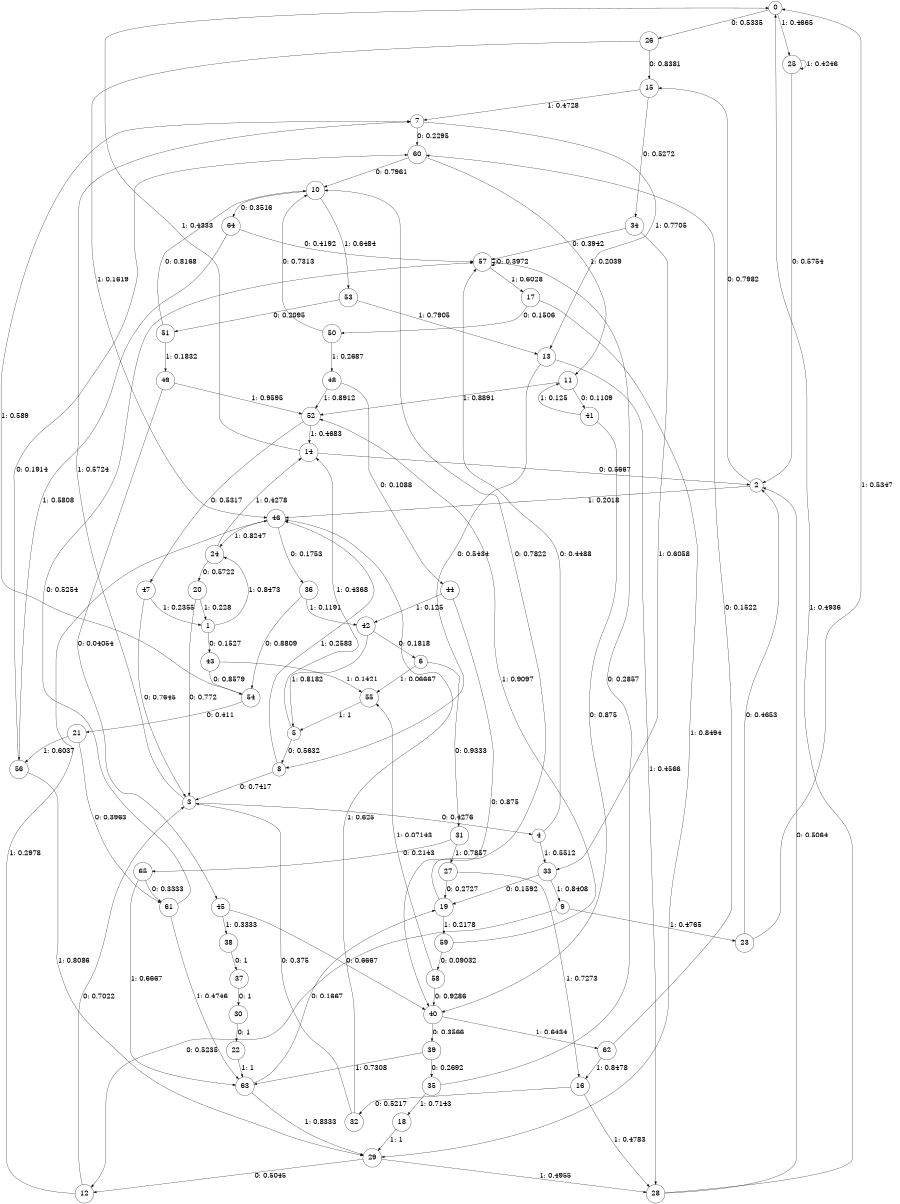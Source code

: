 digraph "ch6randomL10" {
size = "6,8.5";
ratio = "fill";
node [shape = circle];
node [fontsize = 24];
edge [fontsize = 24];
0 -> 26 [label = "0: 0.5335   "];
0 -> 25 [label = "1: 0.4665   "];
1 -> 43 [label = "0: 0.1527   "];
1 -> 24 [label = "1: 0.8473   "];
2 -> 15 [label = "0: 0.7982   "];
2 -> 46 [label = "1: 0.2018   "];
3 -> 4 [label = "0: 0.4276   "];
3 -> 7 [label = "1: 0.5724   "];
4 -> 57 [label = "0: 0.4488   "];
4 -> 33 [label = "1: 0.5512   "];
5 -> 8 [label = "0: 0.5632   "];
5 -> 14 [label = "1: 0.4368   "];
6 -> 31 [label = "0: 0.9333   "];
6 -> 55 [label = "1: 0.06667  "];
7 -> 60 [label = "0: 0.2295   "];
7 -> 13 [label = "1: 0.7705   "];
8 -> 3 [label = "0: 0.7417   "];
8 -> 46 [label = "1: 0.2583   "];
9 -> 12 [label = "0: 0.5235   "];
9 -> 23 [label = "1: 0.4765   "];
10 -> 64 [label = "0: 0.3516   "];
10 -> 53 [label = "1: 0.6484   "];
11 -> 41 [label = "0: 0.1109   "];
11 -> 52 [label = "1: 0.8891   "];
12 -> 3 [label = "0: 0.7022   "];
12 -> 46 [label = "1: 0.2978   "];
13 -> 8 [label = "0: 0.5434   "];
13 -> 28 [label = "1: 0.4566   "];
14 -> 2 [label = "0: 0.5667   "];
14 -> 0 [label = "1: 0.4333   "];
15 -> 34 [label = "0: 0.5272   "];
15 -> 7 [label = "1: 0.4728   "];
16 -> 32 [label = "0: 0.5217   "];
16 -> 28 [label = "1: 0.4783   "];
17 -> 50 [label = "0: 0.1506   "];
17 -> 29 [label = "1: 0.8494   "];
18 -> 29 [label = "1: 1        "];
19 -> 10 [label = "0: 0.7822   "];
19 -> 59 [label = "1: 0.2178   "];
20 -> 3 [label = "0: 0.772    "];
20 -> 1 [label = "1: 0.228    "];
21 -> 61 [label = "0: 0.3963   "];
21 -> 56 [label = "1: 0.6037   "];
22 -> 63 [label = "1: 1        "];
23 -> 2 [label = "0: 0.4653   "];
23 -> 0 [label = "1: 0.5347   "];
24 -> 20 [label = "0: 0.5722   "];
24 -> 14 [label = "1: 0.4278   "];
25 -> 2 [label = "0: 0.5754   "];
25 -> 25 [label = "1: 0.4246   "];
26 -> 15 [label = "0: 0.8381   "];
26 -> 46 [label = "1: 0.1619   "];
27 -> 19 [label = "0: 0.2727   "];
27 -> 16 [label = "1: 0.7273   "];
28 -> 2 [label = "0: 0.5064   "];
28 -> 0 [label = "1: 0.4936   "];
29 -> 12 [label = "0: 0.5045   "];
29 -> 28 [label = "1: 0.4955   "];
30 -> 22 [label = "0: 1        "];
31 -> 65 [label = "0: 0.2143   "];
31 -> 27 [label = "1: 0.7857   "];
32 -> 3 [label = "0: 0.375    "];
32 -> 46 [label = "1: 0.625    "];
33 -> 19 [label = "0: 0.1592   "];
33 -> 9 [label = "1: 0.8408   "];
34 -> 57 [label = "0: 0.3942   "];
34 -> 33 [label = "1: 0.6058   "];
35 -> 57 [label = "0: 0.2857   "];
35 -> 18 [label = "1: 0.7143   "];
36 -> 54 [label = "0: 0.8809   "];
36 -> 42 [label = "1: 0.1191   "];
37 -> 30 [label = "0: 1        "];
38 -> 37 [label = "0: 1        "];
39 -> 35 [label = "0: 0.2692   "];
39 -> 63 [label = "1: 0.7308   "];
40 -> 39 [label = "0: 0.3566   "];
40 -> 62 [label = "1: 0.6434   "];
41 -> 40 [label = "0: 0.875    "];
41 -> 11 [label = "1: 0.125    "];
42 -> 6 [label = "0: 0.1818   "];
42 -> 5 [label = "1: 0.8182   "];
43 -> 54 [label = "0: 0.8579   "];
43 -> 55 [label = "1: 0.1421   "];
44 -> 40 [label = "0: 0.875    "];
44 -> 42 [label = "1: 0.125    "];
45 -> 40 [label = "0: 0.6667   "];
45 -> 38 [label = "1: 0.3333   "];
46 -> 36 [label = "0: 0.1753   "];
46 -> 24 [label = "1: 0.8247   "];
47 -> 3 [label = "0: 0.7645   "];
47 -> 1 [label = "1: 0.2355   "];
48 -> 44 [label = "0: 0.1088   "];
48 -> 52 [label = "1: 0.8912   "];
49 -> 45 [label = "0: 0.04054  "];
49 -> 52 [label = "1: 0.9595   "];
50 -> 10 [label = "0: 0.7313   "];
50 -> 48 [label = "1: 0.2687   "];
51 -> 10 [label = "0: 0.8168   "];
51 -> 49 [label = "1: 0.1832   "];
52 -> 47 [label = "0: 0.5317   "];
52 -> 14 [label = "1: 0.4683   "];
53 -> 51 [label = "0: 0.2095   "];
53 -> 13 [label = "1: 0.7905   "];
54 -> 21 [label = "0: 0.411    "];
54 -> 7 [label = "1: 0.589    "];
55 -> 5 [label = "1: 1        "];
56 -> 60 [label = "0: 0.1914   "];
56 -> 29 [label = "1: 0.8086   "];
57 -> 57 [label = "0: 0.3972   "];
57 -> 17 [label = "1: 0.6028   "];
58 -> 40 [label = "0: 0.9286   "];
58 -> 55 [label = "1: 0.07143  "];
59 -> 58 [label = "0: 0.09032  "];
59 -> 52 [label = "1: 0.9097   "];
60 -> 10 [label = "0: 0.7961   "];
60 -> 11 [label = "1: 0.2039   "];
61 -> 57 [label = "0: 0.5254   "];
61 -> 63 [label = "1: 0.4746   "];
62 -> 60 [label = "0: 0.1522   "];
62 -> 16 [label = "1: 0.8478   "];
63 -> 19 [label = "0: 0.1667   "];
63 -> 29 [label = "1: 0.8333   "];
64 -> 57 [label = "0: 0.4192   "];
64 -> 56 [label = "1: 0.5808   "];
65 -> 61 [label = "0: 0.3333   "];
65 -> 63 [label = "1: 0.6667   "];
}